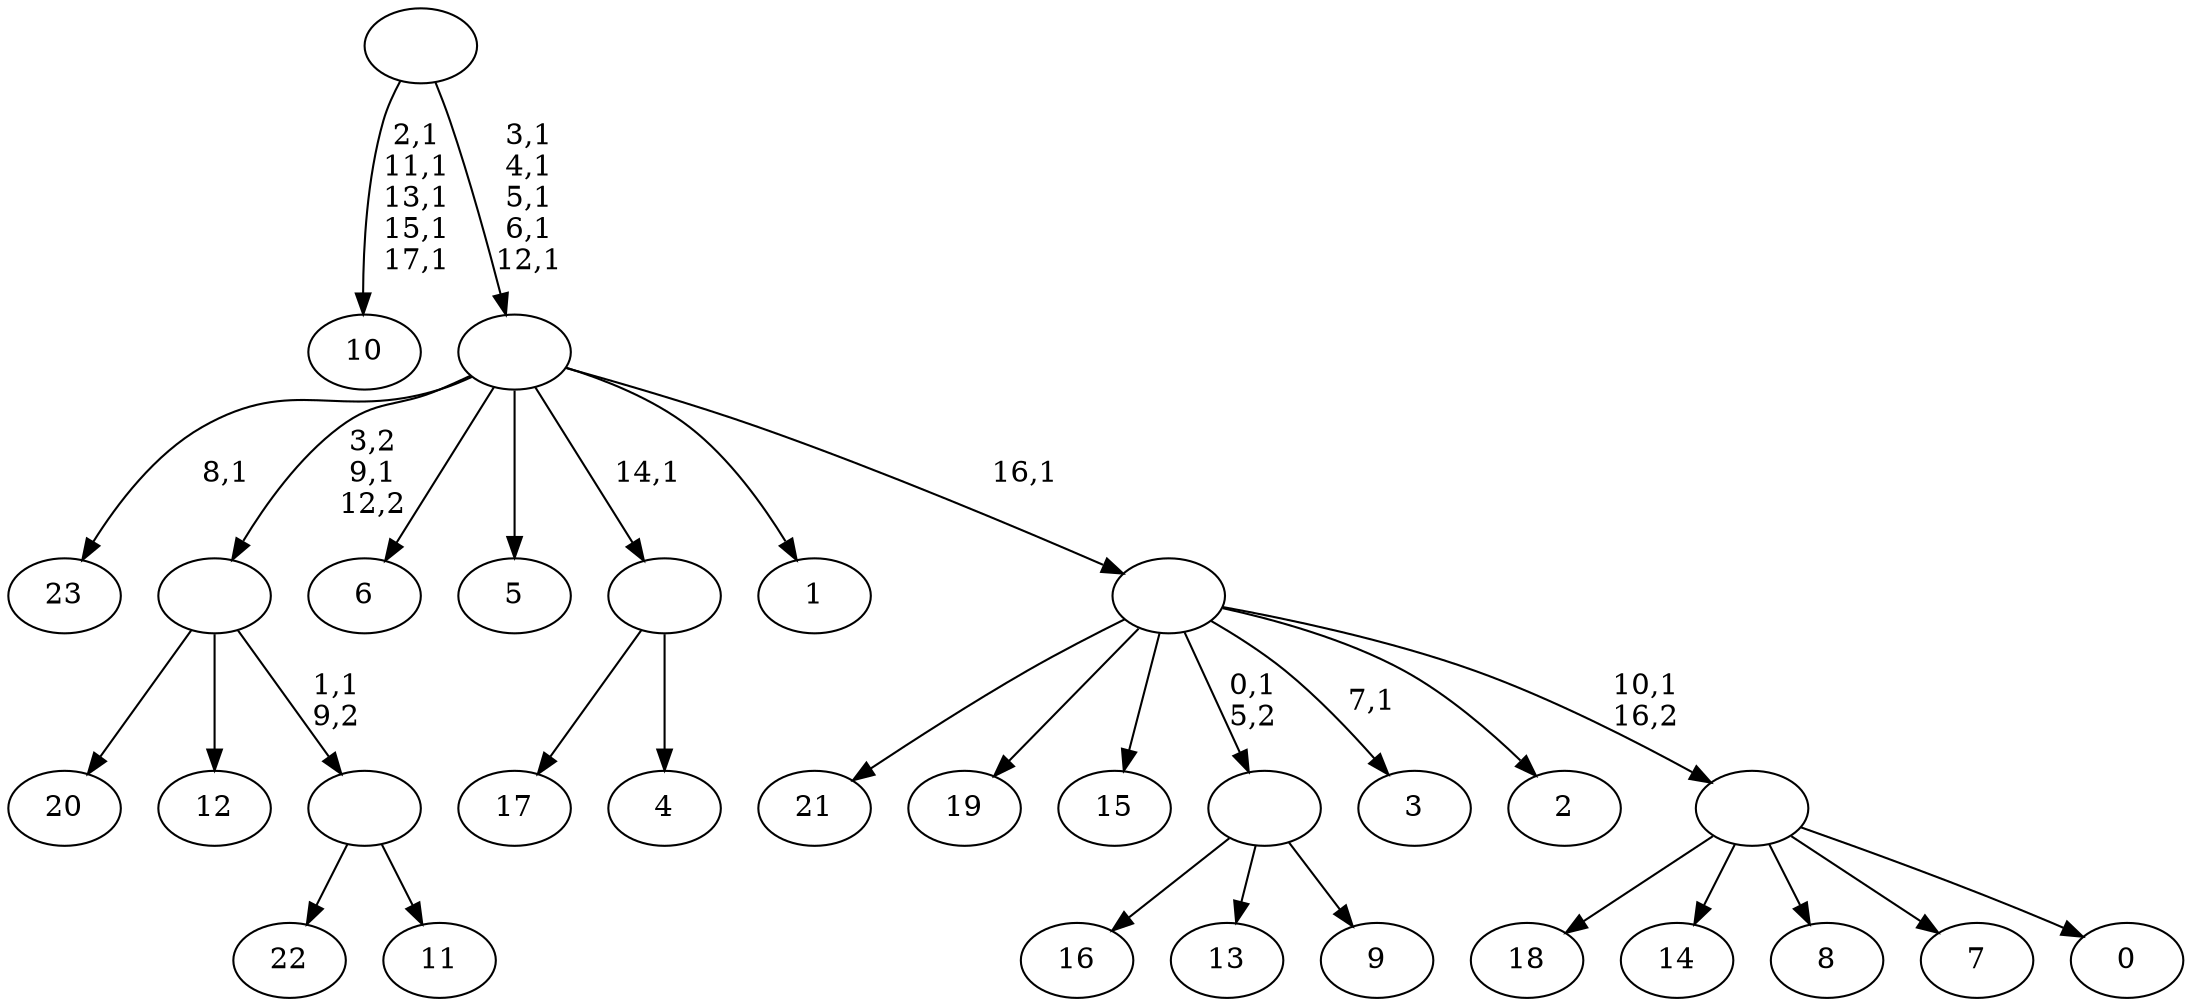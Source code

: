 digraph T {
	42 [label="23"]
	40 [label="22"]
	39 [label="21"]
	38 [label="20"]
	37 [label="19"]
	36 [label="18"]
	35 [label="17"]
	34 [label="16"]
	33 [label="15"]
	32 [label="14"]
	31 [label="13"]
	30 [label="12"]
	29 [label="11"]
	28 [label=""]
	27 [label=""]
	26 [label="10"]
	20 [label="9"]
	19 [label=""]
	18 [label="8"]
	17 [label="7"]
	16 [label="6"]
	15 [label="5"]
	14 [label="4"]
	13 [label=""]
	12 [label="3"]
	10 [label="2"]
	9 [label="1"]
	8 [label="0"]
	7 [label=""]
	6 [label=""]
	5 [label=""]
	0 [label=""]
	28 -> 40 [label=""]
	28 -> 29 [label=""]
	27 -> 38 [label=""]
	27 -> 30 [label=""]
	27 -> 28 [label="1,1\n9,2"]
	19 -> 34 [label=""]
	19 -> 31 [label=""]
	19 -> 20 [label=""]
	13 -> 35 [label=""]
	13 -> 14 [label=""]
	7 -> 36 [label=""]
	7 -> 32 [label=""]
	7 -> 18 [label=""]
	7 -> 17 [label=""]
	7 -> 8 [label=""]
	6 -> 12 [label="7,1"]
	6 -> 39 [label=""]
	6 -> 37 [label=""]
	6 -> 33 [label=""]
	6 -> 19 [label="0,1\n5,2"]
	6 -> 10 [label=""]
	6 -> 7 [label="10,1\n16,2"]
	5 -> 42 [label="8,1"]
	5 -> 27 [label="3,2\n9,1\n12,2"]
	5 -> 16 [label=""]
	5 -> 15 [label=""]
	5 -> 13 [label="14,1"]
	5 -> 9 [label=""]
	5 -> 6 [label="16,1"]
	0 -> 5 [label="3,1\n4,1\n5,1\n6,1\n12,1"]
	0 -> 26 [label="2,1\n11,1\n13,1\n15,1\n17,1"]
}
